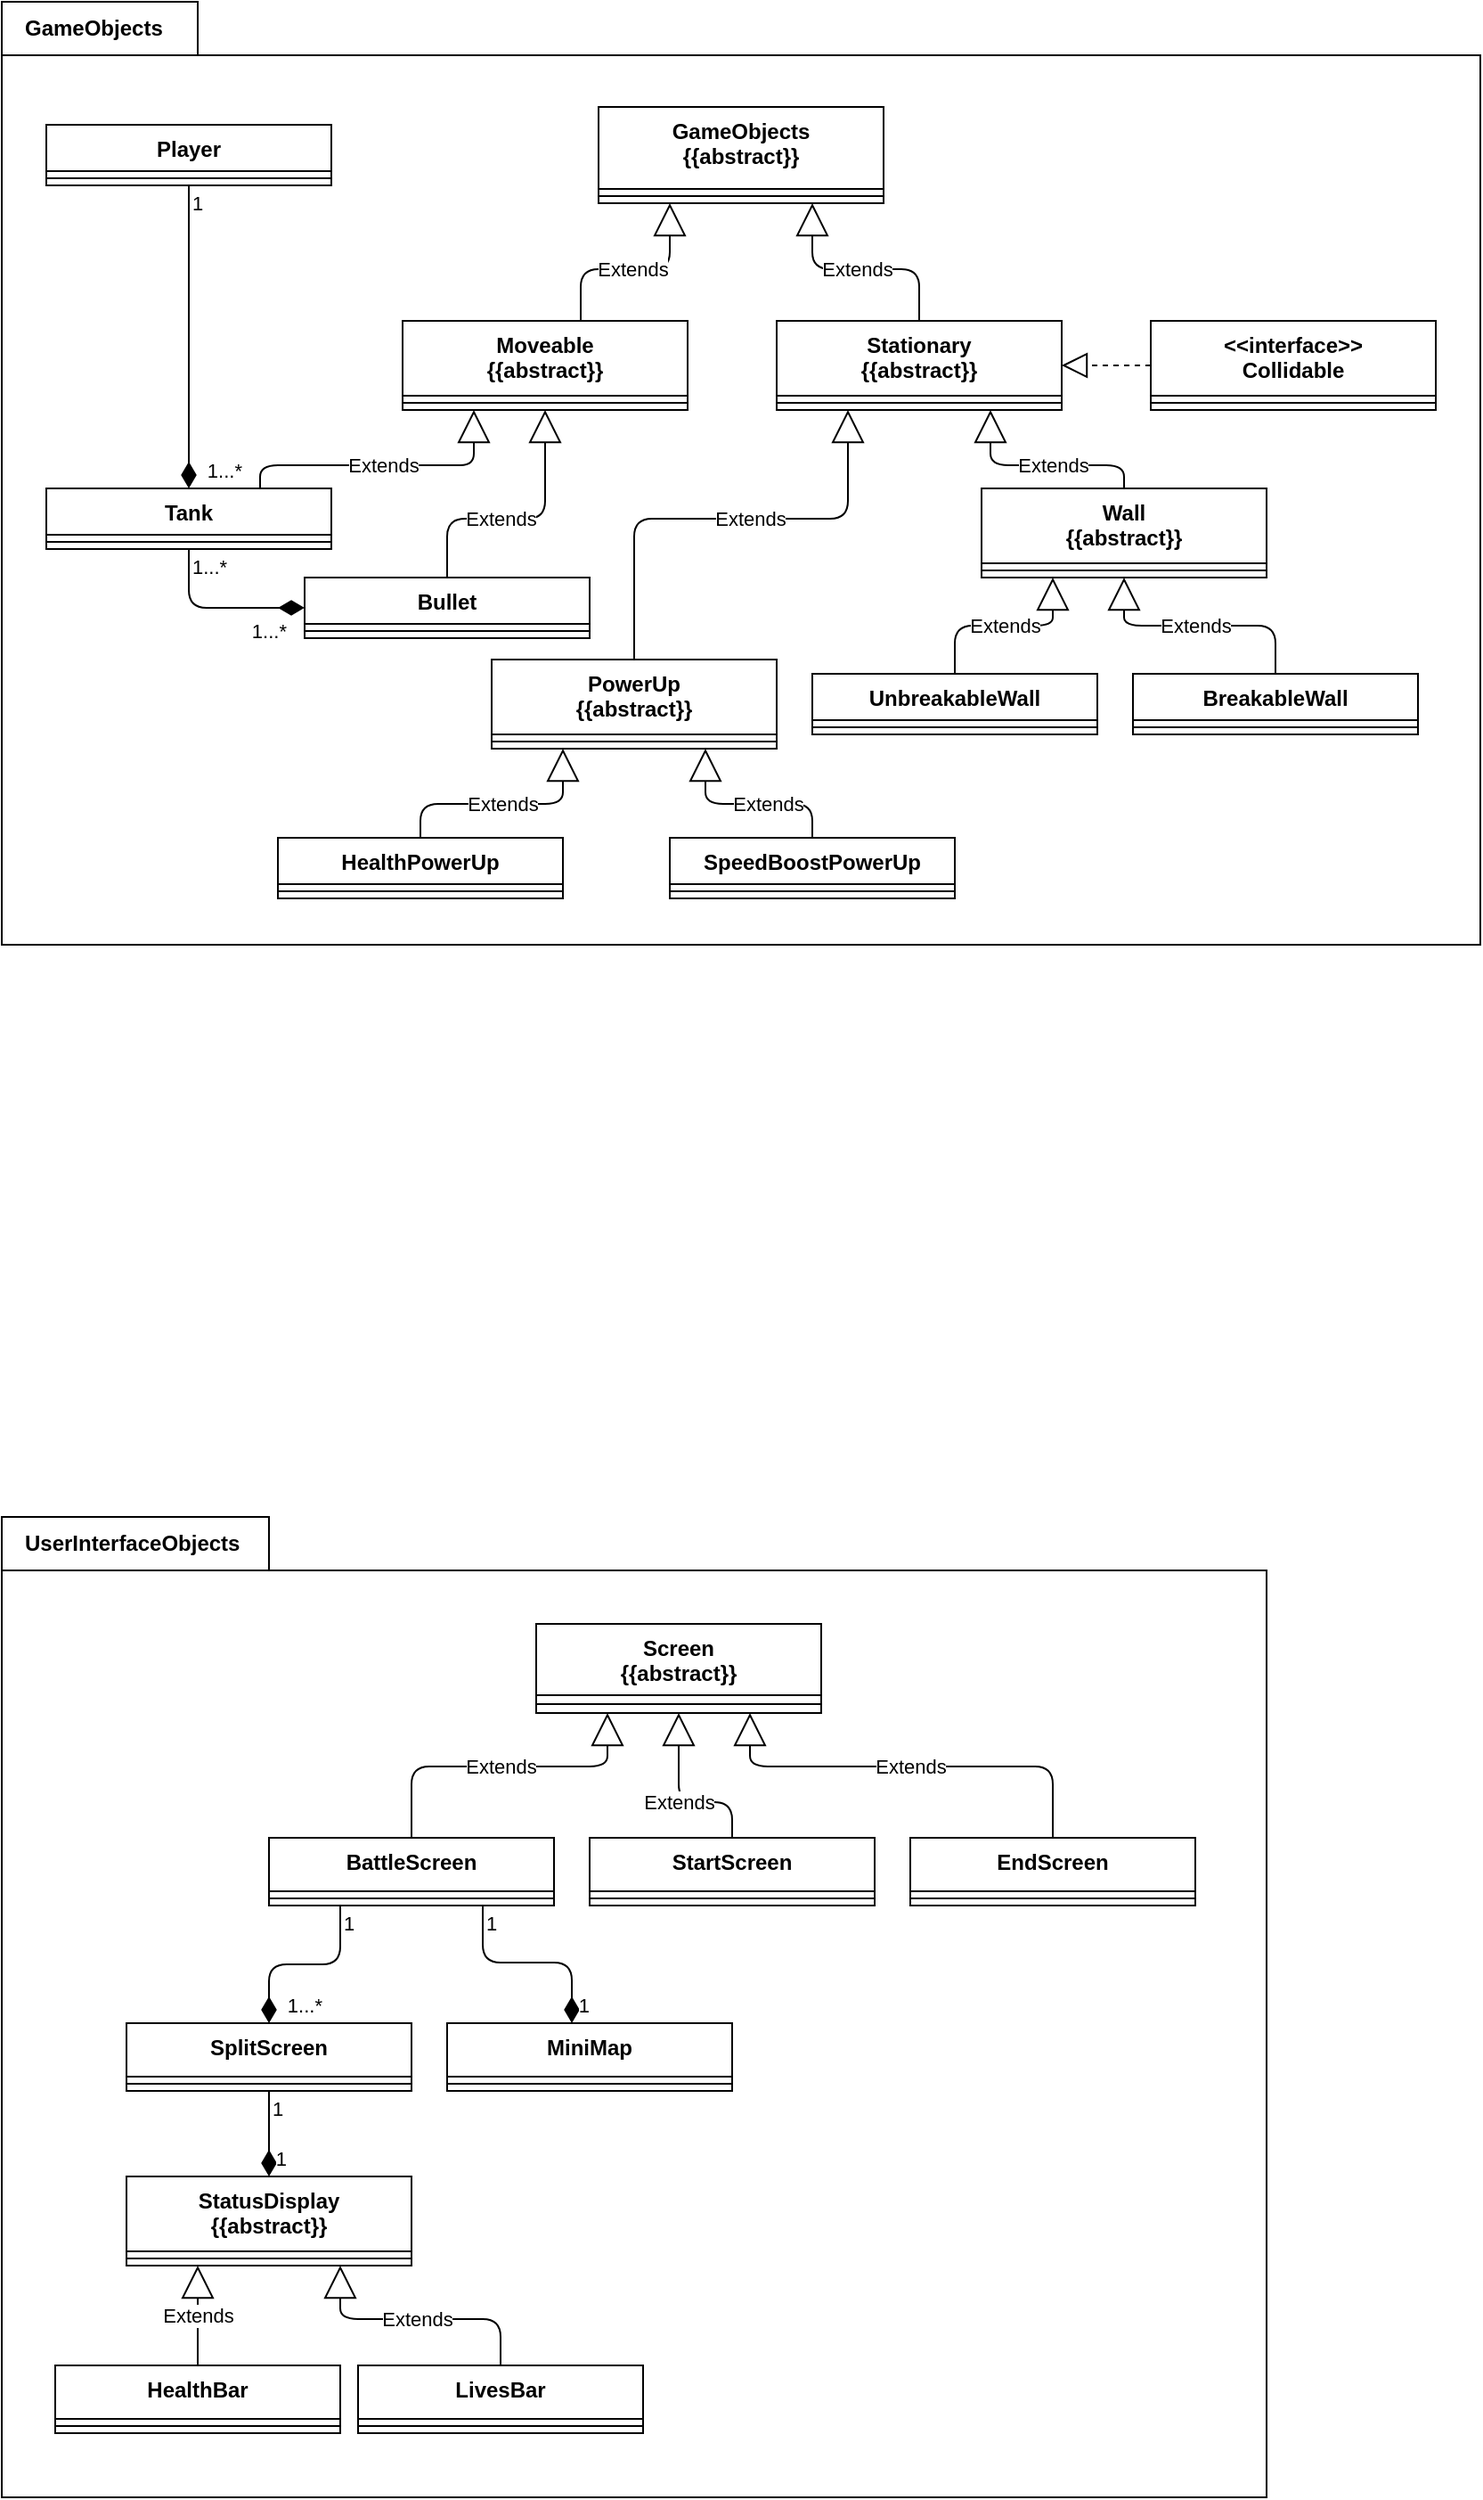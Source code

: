 <mxfile version="13.4.0" type="google"><diagram id="C5RBs43oDa-KdzZeNtuy" name="Page-1"><mxGraphModel dx="2062" dy="1123" grid="1" gridSize="10" guides="1" tooltips="1" connect="1" arrows="1" fold="1" page="1" pageScale="1" pageWidth="1100" pageHeight="850" math="0" shadow="0"><root><mxCell id="WIyWlLk6GJQsqaUBKTNV-0"/><mxCell id="WIyWlLk6GJQsqaUBKTNV-1" parent="WIyWlLk6GJQsqaUBKTNV-0"/><mxCell id="h7agMm9CFZr2KENnujg--65" value="GameObjects" style="shape=folder;fontStyle=1;spacingTop=1;tabWidth=110;tabHeight=30;tabPosition=left;html=1;align=left;verticalAlign=top;labelPosition=center;verticalLabelPosition=middle;spacing=2;spacingLeft=11;" parent="WIyWlLk6GJQsqaUBKTNV-1" vertex="1"><mxGeometry x="20" y="20" width="830" height="529" as="geometry"/></mxCell><mxCell id="h7agMm9CFZr2KENnujg--41" value="Extends" style="endArrow=block;endSize=16;endFill=0;html=1;entryX=0.75;entryY=1;entryDx=0;entryDy=0;exitX=0.5;exitY=0;exitDx=0;exitDy=0;" parent="WIyWlLk6GJQsqaUBKTNV-1" source="h7agMm9CFZr2KENnujg--34" target="h7agMm9CFZr2KENnujg--24" edge="1"><mxGeometry x="0.016" width="160" relative="1" as="geometry"><mxPoint x="505" y="179" as="sourcePoint"/><mxPoint x="665" y="179" as="targetPoint"/><Array as="points"><mxPoint x="535" y="170"/><mxPoint x="475" y="170"/></Array><mxPoint as="offset"/></mxGeometry></mxCell><mxCell id="h7agMm9CFZr2KENnujg--42" value="Extends" style="endArrow=block;endSize=16;endFill=0;html=1;entryX=0.25;entryY=1;entryDx=0;entryDy=0;exitX=0.75;exitY=0;exitDx=0;exitDy=0;" parent="WIyWlLk6GJQsqaUBKTNV-1" source="h7agMm9CFZr2KENnujg--0" target="h7agMm9CFZr2KENnujg--32" edge="1"><mxGeometry width="160" relative="1" as="geometry"><mxPoint x="175" y="309" as="sourcePoint"/><mxPoint x="335" y="309" as="targetPoint"/><Array as="points"><mxPoint x="165" y="280"/><mxPoint x="260" y="280"/><mxPoint x="285" y="280"/></Array></mxGeometry></mxCell><mxCell id="h7agMm9CFZr2KENnujg--43" value="Extends" style="endArrow=block;endSize=16;endFill=0;html=1;exitX=0.5;exitY=0;exitDx=0;exitDy=0;entryX=0.5;entryY=1;entryDx=0;entryDy=0;" parent="WIyWlLk6GJQsqaUBKTNV-1" source="h7agMm9CFZr2KENnujg--4" target="h7agMm9CFZr2KENnujg--32" edge="1"><mxGeometry x="-0.154" width="160" relative="1" as="geometry"><mxPoint x="305" y="529" as="sourcePoint"/><mxPoint x="465" y="529" as="targetPoint"/><Array as="points"><mxPoint x="270" y="310"/><mxPoint x="325" y="310"/></Array><mxPoint as="offset"/></mxGeometry></mxCell><mxCell id="h7agMm9CFZr2KENnujg--52" value="Extends" style="endArrow=block;endSize=16;endFill=0;html=1;exitX=0.5;exitY=0;exitDx=0;exitDy=0;entryX=0.25;entryY=1;entryDx=0;entryDy=0;" parent="WIyWlLk6GJQsqaUBKTNV-1" source="h7agMm9CFZr2KENnujg--48" target="h7agMm9CFZr2KENnujg--34" edge="1"><mxGeometry x="0.108" width="160" relative="1" as="geometry"><mxPoint x="345" y="479" as="sourcePoint"/><mxPoint x="505" y="479" as="targetPoint"/><Array as="points"><mxPoint x="375" y="310"/><mxPoint x="495" y="310"/></Array><mxPoint as="offset"/></mxGeometry></mxCell><mxCell id="h7agMm9CFZr2KENnujg--53" value="Extends" style="endArrow=block;endSize=16;endFill=0;html=1;exitX=0.5;exitY=0;exitDx=0;exitDy=0;entryX=0.75;entryY=1;entryDx=0;entryDy=0;" parent="WIyWlLk6GJQsqaUBKTNV-1" source="h7agMm9CFZr2KENnujg--50" target="h7agMm9CFZr2KENnujg--34" edge="1"><mxGeometry x="-0.109" width="160" relative="1" as="geometry"><mxPoint x="505" y="299" as="sourcePoint"/><mxPoint x="515" y="239" as="targetPoint"/><Array as="points"><mxPoint x="650" y="280"/><mxPoint x="610" y="280"/><mxPoint x="575" y="280"/></Array><mxPoint as="offset"/></mxGeometry></mxCell><mxCell id="h7agMm9CFZr2KENnujg--54" value="Extends" style="endArrow=block;endSize=16;endFill=0;html=1;exitX=0.5;exitY=0;exitDx=0;exitDy=0;entryX=0.25;entryY=1;entryDx=0;entryDy=0;" parent="WIyWlLk6GJQsqaUBKTNV-1" source="h7agMm9CFZr2KENnujg--8" target="h7agMm9CFZr2KENnujg--50" edge="1"><mxGeometry width="160" relative="1" as="geometry"><mxPoint x="505" y="299" as="sourcePoint"/><mxPoint x="515" y="239" as="targetPoint"/><Array as="points"><mxPoint x="555" y="370"/><mxPoint x="610" y="370"/></Array></mxGeometry></mxCell><mxCell id="h7agMm9CFZr2KENnujg--55" value="Extends" style="endArrow=block;endSize=16;endFill=0;html=1;exitX=0.5;exitY=0;exitDx=0;exitDy=0;entryX=0.5;entryY=1;entryDx=0;entryDy=0;" parent="WIyWlLk6GJQsqaUBKTNV-1" source="h7agMm9CFZr2KENnujg--12" target="h7agMm9CFZr2KENnujg--50" edge="1"><mxGeometry x="0.036" width="160" relative="1" as="geometry"><mxPoint x="515" y="309" as="sourcePoint"/><mxPoint x="525" y="249" as="targetPoint"/><Array as="points"><mxPoint x="735" y="370"/><mxPoint x="650" y="370"/></Array><mxPoint as="offset"/></mxGeometry></mxCell><mxCell id="h7agMm9CFZr2KENnujg--56" value="Extends" style="endArrow=block;endSize=16;endFill=0;html=1;exitX=0.5;exitY=0;exitDx=0;exitDy=0;entryX=0.25;entryY=1;entryDx=0;entryDy=0;" parent="WIyWlLk6GJQsqaUBKTNV-1" source="h7agMm9CFZr2KENnujg--16" target="h7agMm9CFZr2KENnujg--48" edge="1"><mxGeometry width="160" relative="1" as="geometry"><mxPoint x="525" y="319" as="sourcePoint"/><mxPoint x="535" y="259" as="targetPoint"/><Array as="points"><mxPoint x="255" y="470"/><mxPoint x="335" y="470"/></Array></mxGeometry></mxCell><mxCell id="h7agMm9CFZr2KENnujg--57" value="Extends" style="endArrow=block;endSize=16;endFill=0;html=1;exitX=0.5;exitY=0;exitDx=0;exitDy=0;entryX=0.75;entryY=1;entryDx=0;entryDy=0;" parent="WIyWlLk6GJQsqaUBKTNV-1" source="h7agMm9CFZr2KENnujg--20" target="h7agMm9CFZr2KENnujg--48" edge="1"><mxGeometry x="-0.2" width="160" relative="1" as="geometry"><mxPoint x="535" y="329" as="sourcePoint"/><mxPoint x="545" y="269" as="targetPoint"/><Array as="points"><mxPoint x="475" y="470"/><mxPoint x="415" y="470"/></Array><mxPoint as="offset"/></mxGeometry></mxCell><mxCell id="h7agMm9CFZr2KENnujg--61" value="" style="endArrow=block;dashed=1;endFill=0;endSize=12;html=1;exitX=0;exitY=0.5;exitDx=0;exitDy=0;entryX=1;entryY=0.5;entryDx=0;entryDy=0;" parent="WIyWlLk6GJQsqaUBKTNV-1" source="h7agMm9CFZr2KENnujg--28" target="h7agMm9CFZr2KENnujg--34" edge="1"><mxGeometry width="160" relative="1" as="geometry"><mxPoint x="175" y="359" as="sourcePoint"/><mxPoint x="335" y="359" as="targetPoint"/></mxGeometry></mxCell><mxCell id="h7agMm9CFZr2KENnujg--129" value="" style="endArrow=diamondThin;html=1;endSize=12;startSize=14;startFill=0;edgeStyle=orthogonalEdgeStyle;entryX=0.5;entryY=0;entryDx=0;entryDy=0;exitX=0.5;exitY=1;exitDx=0;exitDy=0;" parent="WIyWlLk6GJQsqaUBKTNV-1" source="h7agMm9CFZr2KENnujg--121" target="h7agMm9CFZr2KENnujg--0" edge="1"><mxGeometry relative="1" as="geometry"><mxPoint x="-115" y="199" as="sourcePoint"/><mxPoint x="45" y="199" as="targetPoint"/></mxGeometry></mxCell><mxCell id="h7agMm9CFZr2KENnujg--130" value="1" style="edgeLabel;resizable=0;html=1;align=left;verticalAlign=top;" parent="h7agMm9CFZr2KENnujg--129" connectable="0" vertex="1"><mxGeometry x="-1" relative="1" as="geometry"><mxPoint y="-3" as="offset"/></mxGeometry></mxCell><mxCell id="h7agMm9CFZr2KENnujg--131" value="1...*" style="edgeLabel;resizable=0;html=1;align=right;verticalAlign=top;" parent="h7agMm9CFZr2KENnujg--129" connectable="0" vertex="1"><mxGeometry x="1" relative="1" as="geometry"><mxPoint x="30" y="-23" as="offset"/></mxGeometry></mxCell><mxCell id="h7agMm9CFZr2KENnujg--24" value="GameObjects&#10;{{abstract}}" style="swimlane;fontStyle=1;align=center;verticalAlign=top;childLayout=stackLayout;horizontal=1;startSize=46;horizontalStack=0;resizeParent=1;resizeParentMax=0;resizeLast=0;collapsible=1;marginBottom=0;" parent="WIyWlLk6GJQsqaUBKTNV-1" vertex="1"><mxGeometry x="355" y="79" width="160" height="54" as="geometry"><mxRectangle x="530" y="80" width="110" height="30" as="alternateBounds"/></mxGeometry></mxCell><mxCell id="h7agMm9CFZr2KENnujg--26" value="" style="line;strokeWidth=1;fillColor=none;align=left;verticalAlign=middle;spacingTop=-1;spacingLeft=3;spacingRight=3;rotatable=0;labelPosition=right;points=[];portConstraint=eastwest;" parent="h7agMm9CFZr2KENnujg--24" vertex="1"><mxGeometry y="46" width="160" height="8" as="geometry"/></mxCell><mxCell id="h7agMm9CFZr2KENnujg--8" value="UnbreakableWall" style="swimlane;fontStyle=1;align=center;verticalAlign=top;childLayout=stackLayout;horizontal=1;startSize=26;horizontalStack=0;resizeParent=1;resizeParentMax=0;resizeLast=0;collapsible=1;marginBottom=0;" parent="WIyWlLk6GJQsqaUBKTNV-1" vertex="1"><mxGeometry x="475" y="397" width="160" height="34" as="geometry"/></mxCell><mxCell id="h7agMm9CFZr2KENnujg--10" value="" style="line;strokeWidth=1;fillColor=none;align=left;verticalAlign=middle;spacingTop=-1;spacingLeft=3;spacingRight=3;rotatable=0;labelPosition=right;points=[];portConstraint=eastwest;" parent="h7agMm9CFZr2KENnujg--8" vertex="1"><mxGeometry y="26" width="160" height="8" as="geometry"/></mxCell><mxCell id="h7agMm9CFZr2KENnujg--12" value="BreakableWall" style="swimlane;fontStyle=1;align=center;verticalAlign=top;childLayout=stackLayout;horizontal=1;startSize=26;horizontalStack=0;resizeParent=1;resizeParentMax=0;resizeLast=0;collapsible=1;marginBottom=0;" parent="WIyWlLk6GJQsqaUBKTNV-1" vertex="1"><mxGeometry x="655" y="397" width="160" height="34" as="geometry"/></mxCell><mxCell id="h7agMm9CFZr2KENnujg--14" value="" style="line;strokeWidth=1;fillColor=none;align=left;verticalAlign=middle;spacingTop=-1;spacingLeft=3;spacingRight=3;rotatable=0;labelPosition=right;points=[];portConstraint=eastwest;" parent="h7agMm9CFZr2KENnujg--12" vertex="1"><mxGeometry y="26" width="160" height="8" as="geometry"/></mxCell><mxCell id="h7agMm9CFZr2KENnujg--34" value="Stationary&#10;{{abstract}}" style="swimlane;fontStyle=1;align=center;verticalAlign=top;childLayout=stackLayout;horizontal=1;startSize=42;horizontalStack=0;resizeParent=1;resizeParentMax=0;resizeLast=0;collapsible=1;marginBottom=0;" parent="WIyWlLk6GJQsqaUBKTNV-1" vertex="1"><mxGeometry x="455" y="199" width="160" height="50" as="geometry"/></mxCell><mxCell id="h7agMm9CFZr2KENnujg--35" value="" style="line;strokeWidth=1;fillColor=none;align=left;verticalAlign=middle;spacingTop=-1;spacingLeft=3;spacingRight=3;rotatable=0;labelPosition=right;points=[];portConstraint=eastwest;" parent="h7agMm9CFZr2KENnujg--34" vertex="1"><mxGeometry y="42" width="160" height="8" as="geometry"/></mxCell><mxCell id="h7agMm9CFZr2KENnujg--16" value="HealthPowerUp" style="swimlane;fontStyle=1;align=center;verticalAlign=top;childLayout=stackLayout;horizontal=1;startSize=26;horizontalStack=0;resizeParent=1;resizeParentMax=0;resizeLast=0;collapsible=1;marginBottom=0;" parent="WIyWlLk6GJQsqaUBKTNV-1" vertex="1"><mxGeometry x="175" y="489" width="160" height="34" as="geometry"/></mxCell><mxCell id="h7agMm9CFZr2KENnujg--18" value="" style="line;strokeWidth=1;fillColor=none;align=left;verticalAlign=middle;spacingTop=-1;spacingLeft=3;spacingRight=3;rotatable=0;labelPosition=right;points=[];portConstraint=eastwest;" parent="h7agMm9CFZr2KENnujg--16" vertex="1"><mxGeometry y="26" width="160" height="8" as="geometry"/></mxCell><mxCell id="h7agMm9CFZr2KENnujg--32" value="Moveable&#10;{{abstract}}" style="swimlane;fontStyle=1;align=center;verticalAlign=top;childLayout=stackLayout;horizontal=1;startSize=42;horizontalStack=0;resizeParent=1;resizeParentMax=0;resizeLast=0;collapsible=1;marginBottom=0;" parent="WIyWlLk6GJQsqaUBKTNV-1" vertex="1"><mxGeometry x="245" y="199" width="160" height="50" as="geometry"/></mxCell><mxCell id="h7agMm9CFZr2KENnujg--40" value="Extends" style="endArrow=block;endSize=16;endFill=0;html=1;entryX=0.25;entryY=1;entryDx=0;entryDy=0;" parent="h7agMm9CFZr2KENnujg--32" target="h7agMm9CFZr2KENnujg--24" edge="1"><mxGeometry width="160" relative="1" as="geometry"><mxPoint x="100" as="sourcePoint"/><mxPoint x="260" as="targetPoint"/><Array as="points"><mxPoint x="100" y="-29"/><mxPoint x="150" y="-29"/></Array></mxGeometry></mxCell><mxCell id="h7agMm9CFZr2KENnujg--33" value="" style="line;strokeWidth=1;fillColor=none;align=left;verticalAlign=middle;spacingTop=-1;spacingLeft=3;spacingRight=3;rotatable=0;labelPosition=right;points=[];portConstraint=eastwest;" parent="h7agMm9CFZr2KENnujg--32" vertex="1"><mxGeometry y="42" width="160" height="8" as="geometry"/></mxCell><mxCell id="h7agMm9CFZr2KENnujg--28" value="&lt;&lt;interface&gt;&gt;&#10;Collidable" style="swimlane;fontStyle=1;align=center;verticalAlign=top;childLayout=stackLayout;horizontal=1;startSize=42;horizontalStack=0;resizeParent=1;resizeParentMax=0;resizeLast=0;collapsible=1;marginBottom=0;" parent="WIyWlLk6GJQsqaUBKTNV-1" vertex="1"><mxGeometry x="665" y="199" width="160" height="50" as="geometry"/></mxCell><mxCell id="h7agMm9CFZr2KENnujg--30" value="" style="line;strokeWidth=1;fillColor=none;align=left;verticalAlign=middle;spacingTop=-1;spacingLeft=3;spacingRight=3;rotatable=0;labelPosition=right;points=[];portConstraint=eastwest;" parent="h7agMm9CFZr2KENnujg--28" vertex="1"><mxGeometry y="42" width="160" height="8" as="geometry"/></mxCell><mxCell id="h7agMm9CFZr2KENnujg--121" value="Player" style="swimlane;fontStyle=1;align=center;verticalAlign=top;childLayout=stackLayout;horizontal=1;startSize=26;horizontalStack=0;resizeParent=1;resizeParentMax=0;resizeLast=0;collapsible=1;marginBottom=0;" parent="WIyWlLk6GJQsqaUBKTNV-1" vertex="1"><mxGeometry x="45" y="89" width="160" height="34" as="geometry"/></mxCell><mxCell id="h7agMm9CFZr2KENnujg--122" value="" style="line;strokeWidth=1;fillColor=none;align=left;verticalAlign=middle;spacingTop=-1;spacingLeft=3;spacingRight=3;rotatable=0;labelPosition=right;points=[];portConstraint=eastwest;" parent="h7agMm9CFZr2KENnujg--121" vertex="1"><mxGeometry y="26" width="160" height="8" as="geometry"/></mxCell><mxCell id="h7agMm9CFZr2KENnujg--0" value="Tank" style="swimlane;fontStyle=1;align=center;verticalAlign=top;childLayout=stackLayout;horizontal=1;startSize=26;horizontalStack=0;resizeParent=1;resizeParentMax=0;resizeLast=0;collapsible=1;marginBottom=0;" parent="WIyWlLk6GJQsqaUBKTNV-1" vertex="1"><mxGeometry x="45" y="293" width="160" height="34" as="geometry"/></mxCell><mxCell id="h7agMm9CFZr2KENnujg--2" value="" style="line;strokeWidth=1;fillColor=none;align=left;verticalAlign=middle;spacingTop=-1;spacingLeft=3;spacingRight=3;rotatable=0;labelPosition=right;points=[];portConstraint=eastwest;" parent="h7agMm9CFZr2KENnujg--0" vertex="1"><mxGeometry y="26" width="160" height="8" as="geometry"/></mxCell><mxCell id="h7agMm9CFZr2KENnujg--4" value="Bullet" style="swimlane;fontStyle=1;align=center;verticalAlign=top;childLayout=stackLayout;horizontal=1;startSize=26;horizontalStack=0;resizeParent=1;resizeParentMax=0;resizeLast=0;collapsible=1;marginBottom=0;" parent="WIyWlLk6GJQsqaUBKTNV-1" vertex="1"><mxGeometry x="190" y="343" width="160" height="34" as="geometry"/></mxCell><mxCell id="h7agMm9CFZr2KENnujg--6" value="" style="line;strokeWidth=1;fillColor=none;align=left;verticalAlign=middle;spacingTop=-1;spacingLeft=3;spacingRight=3;rotatable=0;labelPosition=right;points=[];portConstraint=eastwest;" parent="h7agMm9CFZr2KENnujg--4" vertex="1"><mxGeometry y="26" width="160" height="8" as="geometry"/></mxCell><mxCell id="h7agMm9CFZr2KENnujg--20" value="SpeedBoostPowerUp" style="swimlane;fontStyle=1;align=center;verticalAlign=top;childLayout=stackLayout;horizontal=1;startSize=26;horizontalStack=0;resizeParent=1;resizeParentMax=0;resizeLast=0;collapsible=1;marginBottom=0;" parent="WIyWlLk6GJQsqaUBKTNV-1" vertex="1"><mxGeometry x="395" y="489" width="160" height="34" as="geometry"/></mxCell><mxCell id="h7agMm9CFZr2KENnujg--22" value="" style="line;strokeWidth=1;fillColor=none;align=left;verticalAlign=middle;spacingTop=-1;spacingLeft=3;spacingRight=3;rotatable=0;labelPosition=right;points=[];portConstraint=eastwest;" parent="h7agMm9CFZr2KENnujg--20" vertex="1"><mxGeometry y="26" width="160" height="8" as="geometry"/></mxCell><mxCell id="h7agMm9CFZr2KENnujg--48" value="PowerUp&#10;{{abstract}}" style="swimlane;fontStyle=1;align=center;verticalAlign=top;childLayout=stackLayout;horizontal=1;startSize=42;horizontalStack=0;resizeParent=1;resizeParentMax=0;resizeLast=0;collapsible=1;marginBottom=0;" parent="WIyWlLk6GJQsqaUBKTNV-1" vertex="1"><mxGeometry x="295" y="389" width="160" height="50" as="geometry"/></mxCell><mxCell id="h7agMm9CFZr2KENnujg--49" value="" style="line;strokeWidth=1;fillColor=none;align=left;verticalAlign=middle;spacingTop=-1;spacingLeft=3;spacingRight=3;rotatable=0;labelPosition=right;points=[];portConstraint=eastwest;" parent="h7agMm9CFZr2KENnujg--48" vertex="1"><mxGeometry y="42" width="160" height="8" as="geometry"/></mxCell><mxCell id="h7agMm9CFZr2KENnujg--50" value="Wall&#10;{{abstract}}" style="swimlane;fontStyle=1;align=center;verticalAlign=top;childLayout=stackLayout;horizontal=1;startSize=42;horizontalStack=0;resizeParent=1;resizeParentMax=0;resizeLast=0;collapsible=1;marginBottom=0;" parent="WIyWlLk6GJQsqaUBKTNV-1" vertex="1"><mxGeometry x="570" y="293" width="160" height="50" as="geometry"/></mxCell><mxCell id="h7agMm9CFZr2KENnujg--51" value="" style="line;strokeWidth=1;fillColor=none;align=left;verticalAlign=middle;spacingTop=-1;spacingLeft=3;spacingRight=3;rotatable=0;labelPosition=right;points=[];portConstraint=eastwest;" parent="h7agMm9CFZr2KENnujg--50" vertex="1"><mxGeometry y="42" width="160" height="8" as="geometry"/></mxCell><mxCell id="h7agMm9CFZr2KENnujg--141" value="" style="group" parent="WIyWlLk6GJQsqaUBKTNV-1" vertex="1" connectable="0"><mxGeometry x="20" y="870" width="710" height="550" as="geometry"/></mxCell><mxCell id="h7agMm9CFZr2KENnujg--70" value="UserInterfaceObjects" style="shape=folder;fontStyle=1;spacingTop=1;tabWidth=150;tabHeight=30;tabPosition=left;html=1;align=left;verticalAlign=top;labelPosition=center;verticalLabelPosition=middle;spacing=2;spacingLeft=11;" parent="h7agMm9CFZr2KENnujg--141" vertex="1"><mxGeometry width="710" height="550" as="geometry"/></mxCell><mxCell id="h7agMm9CFZr2KENnujg--105" value="BattleScreen" style="swimlane;fontStyle=1;align=center;verticalAlign=top;childLayout=stackLayout;horizontal=1;startSize=30;horizontalStack=0;resizeParent=1;resizeParentMax=0;resizeLast=0;collapsible=1;marginBottom=0;" parent="h7agMm9CFZr2KENnujg--141" vertex="1"><mxGeometry x="150" y="180" width="160" height="38" as="geometry"><mxRectangle x="530" y="80" width="110" height="30" as="alternateBounds"/></mxGeometry></mxCell><mxCell id="h7agMm9CFZr2KENnujg--106" value="" style="line;strokeWidth=1;fillColor=none;align=left;verticalAlign=middle;spacingTop=-1;spacingLeft=3;spacingRight=3;rotatable=0;labelPosition=right;points=[];portConstraint=eastwest;" parent="h7agMm9CFZr2KENnujg--105" vertex="1"><mxGeometry y="30" width="160" height="8" as="geometry"/></mxCell><mxCell id="h7agMm9CFZr2KENnujg--114" value="Extends" style="endArrow=block;endSize=16;endFill=0;html=1;exitX=0.5;exitY=0;exitDx=0;exitDy=0;entryX=0.25;entryY=1;entryDx=0;entryDy=0;" parent="h7agMm9CFZr2KENnujg--141" source="h7agMm9CFZr2KENnujg--105" target="h7agMm9CFZr2KENnujg--85" edge="1"><mxGeometry width="160" relative="1" as="geometry"><mxPoint x="190" y="150" as="sourcePoint"/><mxPoint x="350" y="150" as="targetPoint"/><Array as="points"><mxPoint x="230" y="140"/><mxPoint x="290" y="140"/><mxPoint x="340" y="140"/></Array></mxGeometry></mxCell><mxCell id="h7agMm9CFZr2KENnujg--85" value="Screen&#10;{{abstract}}" style="swimlane;fontStyle=1;align=center;verticalAlign=top;childLayout=stackLayout;horizontal=1;startSize=40;horizontalStack=0;resizeParent=1;resizeParentMax=0;resizeLast=0;collapsible=1;marginBottom=0;" parent="h7agMm9CFZr2KENnujg--141" vertex="1"><mxGeometry x="300" y="60" width="160" height="50" as="geometry"><mxRectangle x="530" y="80" width="110" height="30" as="alternateBounds"/></mxGeometry></mxCell><mxCell id="h7agMm9CFZr2KENnujg--86" value="" style="line;strokeWidth=1;fillColor=none;align=left;verticalAlign=middle;spacingTop=-1;spacingLeft=3;spacingRight=3;rotatable=0;labelPosition=right;points=[];portConstraint=eastwest;" parent="h7agMm9CFZr2KENnujg--85" vertex="1"><mxGeometry y="40" width="160" height="10" as="geometry"/></mxCell><mxCell id="h7agMm9CFZr2KENnujg--119" value="Extends" style="endArrow=block;endSize=16;endFill=0;html=1;exitX=0.5;exitY=0;exitDx=0;exitDy=0;entryX=0.5;entryY=1;entryDx=0;entryDy=0;" parent="h7agMm9CFZr2KENnujg--141" source="h7agMm9CFZr2KENnujg--115" target="h7agMm9CFZr2KENnujg--85" edge="1"><mxGeometry width="160" relative="1" as="geometry"><mxPoint x="240" y="190" as="sourcePoint"/><mxPoint x="390" y="120" as="targetPoint"/><Array as="points"><mxPoint x="410" y="160"/><mxPoint x="380" y="160"/></Array></mxGeometry></mxCell><mxCell id="h7agMm9CFZr2KENnujg--120" value="Extends" style="endArrow=block;endSize=16;endFill=0;html=1;exitX=0.5;exitY=0;exitDx=0;exitDy=0;entryX=0.75;entryY=1;entryDx=0;entryDy=0;" parent="h7agMm9CFZr2KENnujg--141" source="h7agMm9CFZr2KENnujg--117" target="h7agMm9CFZr2KENnujg--85" edge="1"><mxGeometry width="160" relative="1" as="geometry"><mxPoint x="250" y="200" as="sourcePoint"/><mxPoint x="400" y="130" as="targetPoint"/><Array as="points"><mxPoint x="590" y="140"/><mxPoint x="420" y="140"/></Array></mxGeometry></mxCell><mxCell id="h7agMm9CFZr2KENnujg--91" value="HealthBar" style="swimlane;fontStyle=1;align=center;verticalAlign=top;childLayout=stackLayout;horizontal=1;startSize=30;horizontalStack=0;resizeParent=1;resizeParentMax=0;resizeLast=0;collapsible=1;marginBottom=0;" parent="h7agMm9CFZr2KENnujg--141" vertex="1"><mxGeometry x="30" y="476" width="160" height="38" as="geometry"><mxRectangle x="530" y="80" width="110" height="30" as="alternateBounds"/></mxGeometry></mxCell><mxCell id="h7agMm9CFZr2KENnujg--92" value="" style="line;strokeWidth=1;fillColor=none;align=left;verticalAlign=middle;spacingTop=-1;spacingLeft=3;spacingRight=3;rotatable=0;labelPosition=right;points=[];portConstraint=eastwest;" parent="h7agMm9CFZr2KENnujg--91" vertex="1"><mxGeometry y="30" width="160" height="8" as="geometry"/></mxCell><mxCell id="h7agMm9CFZr2KENnujg--93" value="LivesBar" style="swimlane;fontStyle=1;align=center;verticalAlign=top;childLayout=stackLayout;horizontal=1;startSize=30;horizontalStack=0;resizeParent=1;resizeParentMax=0;resizeLast=0;collapsible=1;marginBottom=0;" parent="h7agMm9CFZr2KENnujg--141" vertex="1"><mxGeometry x="200" y="476" width="160" height="38" as="geometry"><mxRectangle x="530" y="80" width="110" height="30" as="alternateBounds"/></mxGeometry></mxCell><mxCell id="h7agMm9CFZr2KENnujg--94" value="" style="line;strokeWidth=1;fillColor=none;align=left;verticalAlign=middle;spacingTop=-1;spacingLeft=3;spacingRight=3;rotatable=0;labelPosition=right;points=[];portConstraint=eastwest;" parent="h7agMm9CFZr2KENnujg--93" vertex="1"><mxGeometry y="30" width="160" height="8" as="geometry"/></mxCell><mxCell id="h7agMm9CFZr2KENnujg--117" value="EndScreen" style="swimlane;fontStyle=1;align=center;verticalAlign=top;childLayout=stackLayout;horizontal=1;startSize=30;horizontalStack=0;resizeParent=1;resizeParentMax=0;resizeLast=0;collapsible=1;marginBottom=0;" parent="h7agMm9CFZr2KENnujg--141" vertex="1"><mxGeometry x="510" y="180" width="160" height="38" as="geometry"><mxRectangle x="530" y="80" width="110" height="30" as="alternateBounds"/></mxGeometry></mxCell><mxCell id="h7agMm9CFZr2KENnujg--118" value="" style="line;strokeWidth=1;fillColor=none;align=left;verticalAlign=middle;spacingTop=-1;spacingLeft=3;spacingRight=3;rotatable=0;labelPosition=right;points=[];portConstraint=eastwest;" parent="h7agMm9CFZr2KENnujg--117" vertex="1"><mxGeometry y="30" width="160" height="8" as="geometry"/></mxCell><mxCell id="h7agMm9CFZr2KENnujg--89" value="SplitScreen" style="swimlane;fontStyle=1;align=center;verticalAlign=top;childLayout=stackLayout;horizontal=1;startSize=30;horizontalStack=0;resizeParent=1;resizeParentMax=0;resizeLast=0;collapsible=1;marginBottom=0;" parent="h7agMm9CFZr2KENnujg--141" vertex="1"><mxGeometry x="70" y="284" width="160" height="38" as="geometry"><mxRectangle x="530" y="80" width="110" height="30" as="alternateBounds"/></mxGeometry></mxCell><mxCell id="h7agMm9CFZr2KENnujg--90" value="" style="line;strokeWidth=1;fillColor=none;align=left;verticalAlign=middle;spacingTop=-1;spacingLeft=3;spacingRight=3;rotatable=0;labelPosition=right;points=[];portConstraint=eastwest;" parent="h7agMm9CFZr2KENnujg--89" vertex="1"><mxGeometry y="30" width="160" height="8" as="geometry"/></mxCell><mxCell id="h7agMm9CFZr2KENnujg--132" value="" style="endArrow=diamondThin;html=1;endSize=12;startSize=14;startFill=0;edgeStyle=orthogonalEdgeStyle;exitX=0.75;exitY=1;exitDx=0;exitDy=0;" parent="h7agMm9CFZr2KENnujg--141" source="h7agMm9CFZr2KENnujg--105" target="h7agMm9CFZr2KENnujg--87" edge="1"><mxGeometry relative="1" as="geometry"><mxPoint x="519.5" y="218" as="sourcePoint"/><mxPoint x="519.5" y="388" as="targetPoint"/><Array as="points"><mxPoint x="270" y="250"/><mxPoint x="320" y="250"/></Array></mxGeometry></mxCell><mxCell id="h7agMm9CFZr2KENnujg--133" value="1" style="edgeLabel;resizable=0;html=1;align=left;verticalAlign=top;" parent="h7agMm9CFZr2KENnujg--132" connectable="0" vertex="1"><mxGeometry x="-1" relative="1" as="geometry"><mxPoint y="-3" as="offset"/></mxGeometry></mxCell><mxCell id="h7agMm9CFZr2KENnujg--134" value="1" style="edgeLabel;resizable=0;html=1;align=right;verticalAlign=top;" parent="h7agMm9CFZr2KENnujg--132" connectable="0" vertex="1"><mxGeometry x="1" relative="1" as="geometry"><mxPoint x="10" y="-23" as="offset"/></mxGeometry></mxCell><mxCell id="h7agMm9CFZr2KENnujg--135" value="" style="endArrow=diamondThin;html=1;endSize=12;startSize=14;startFill=0;edgeStyle=orthogonalEdgeStyle;exitX=0.25;exitY=1;exitDx=0;exitDy=0;entryX=0.5;entryY=0;entryDx=0;entryDy=0;" parent="h7agMm9CFZr2KENnujg--141" source="h7agMm9CFZr2KENnujg--105" target="h7agMm9CFZr2KENnujg--89" edge="1"><mxGeometry relative="1" as="geometry"><mxPoint x="280" y="228" as="sourcePoint"/><mxPoint x="330" y="340" as="targetPoint"/></mxGeometry></mxCell><mxCell id="h7agMm9CFZr2KENnujg--136" value="1" style="edgeLabel;resizable=0;html=1;align=left;verticalAlign=top;" parent="h7agMm9CFZr2KENnujg--135" connectable="0" vertex="1"><mxGeometry x="-1" relative="1" as="geometry"><mxPoint y="-3" as="offset"/></mxGeometry></mxCell><mxCell id="h7agMm9CFZr2KENnujg--137" value="1...*" style="edgeLabel;resizable=0;html=1;align=right;verticalAlign=top;" parent="h7agMm9CFZr2KENnujg--135" connectable="0" vertex="1"><mxGeometry x="1" relative="1" as="geometry"><mxPoint x="30" y="-23" as="offset"/></mxGeometry></mxCell><mxCell id="h7agMm9CFZr2KENnujg--138" value="" style="endArrow=diamondThin;html=1;endSize=12;startSize=14;startFill=0;edgeStyle=orthogonalEdgeStyle;exitX=0.5;exitY=1;exitDx=0;exitDy=0;entryX=0.5;entryY=0;entryDx=0;entryDy=0;" parent="h7agMm9CFZr2KENnujg--141" source="h7agMm9CFZr2KENnujg--89" target="h7agMm9CFZr2KENnujg--95" edge="1"><mxGeometry relative="1" as="geometry"><mxPoint x="290" y="238" as="sourcePoint"/><mxPoint x="340" y="350" as="targetPoint"/></mxGeometry></mxCell><mxCell id="h7agMm9CFZr2KENnujg--139" value="1" style="edgeLabel;resizable=0;html=1;align=left;verticalAlign=top;" parent="h7agMm9CFZr2KENnujg--138" connectable="0" vertex="1"><mxGeometry x="-1" relative="1" as="geometry"><mxPoint y="-3" as="offset"/></mxGeometry></mxCell><mxCell id="h7agMm9CFZr2KENnujg--140" value="1" style="edgeLabel;resizable=0;html=1;align=right;verticalAlign=top;" parent="h7agMm9CFZr2KENnujg--138" connectable="0" vertex="1"><mxGeometry x="1" relative="1" as="geometry"><mxPoint x="10" y="-23" as="offset"/></mxGeometry></mxCell><mxCell id="h7agMm9CFZr2KENnujg--115" value="StartScreen" style="swimlane;fontStyle=1;align=center;verticalAlign=top;childLayout=stackLayout;horizontal=1;startSize=30;horizontalStack=0;resizeParent=1;resizeParentMax=0;resizeLast=0;collapsible=1;marginBottom=0;" parent="h7agMm9CFZr2KENnujg--141" vertex="1"><mxGeometry x="330" y="180" width="160" height="38" as="geometry"><mxRectangle x="530" y="80" width="110" height="30" as="alternateBounds"/></mxGeometry></mxCell><mxCell id="h7agMm9CFZr2KENnujg--116" value="" style="line;strokeWidth=1;fillColor=none;align=left;verticalAlign=middle;spacingTop=-1;spacingLeft=3;spacingRight=3;rotatable=0;labelPosition=right;points=[];portConstraint=eastwest;" parent="h7agMm9CFZr2KENnujg--115" vertex="1"><mxGeometry y="30" width="160" height="8" as="geometry"/></mxCell><mxCell id="h7agMm9CFZr2KENnujg--87" value="MiniMap" style="swimlane;fontStyle=1;align=center;verticalAlign=top;childLayout=stackLayout;horizontal=1;startSize=30;horizontalStack=0;resizeParent=1;resizeParentMax=0;resizeLast=0;collapsible=1;marginBottom=0;" parent="h7agMm9CFZr2KENnujg--141" vertex="1"><mxGeometry x="250" y="284" width="160" height="38" as="geometry"><mxRectangle x="530" y="80" width="110" height="30" as="alternateBounds"/></mxGeometry></mxCell><mxCell id="h7agMm9CFZr2KENnujg--88" value="" style="line;strokeWidth=1;fillColor=none;align=left;verticalAlign=middle;spacingTop=-1;spacingLeft=3;spacingRight=3;rotatable=0;labelPosition=right;points=[];portConstraint=eastwest;" parent="h7agMm9CFZr2KENnujg--87" vertex="1"><mxGeometry y="30" width="160" height="8" as="geometry"/></mxCell><mxCell id="h7agMm9CFZr2KENnujg--95" value="StatusDisplay&#10;{{abstract}}" style="swimlane;fontStyle=1;align=center;verticalAlign=top;childLayout=stackLayout;horizontal=1;startSize=42;horizontalStack=0;resizeParent=1;resizeParentMax=0;resizeLast=0;collapsible=1;marginBottom=0;" parent="h7agMm9CFZr2KENnujg--141" vertex="1"><mxGeometry x="70" y="370" width="160" height="50" as="geometry"/></mxCell><mxCell id="h7agMm9CFZr2KENnujg--96" value="" style="line;strokeWidth=1;fillColor=none;align=left;verticalAlign=middle;spacingTop=-1;spacingLeft=3;spacingRight=3;rotatable=0;labelPosition=right;points=[];portConstraint=eastwest;" parent="h7agMm9CFZr2KENnujg--95" vertex="1"><mxGeometry y="42" width="160" height="8" as="geometry"/></mxCell><mxCell id="h7agMm9CFZr2KENnujg--97" value="Extends" style="endArrow=block;endSize=16;endFill=0;html=1;exitX=0.5;exitY=0;exitDx=0;exitDy=0;entryX=0.25;entryY=1;entryDx=0;entryDy=0;" parent="h7agMm9CFZr2KENnujg--141" source="h7agMm9CFZr2KENnujg--91" target="h7agMm9CFZr2KENnujg--95" edge="1"><mxGeometry width="160" relative="1" as="geometry"><mxPoint x="-30" y="466" as="sourcePoint"/><mxPoint x="30" y="416" as="targetPoint"/></mxGeometry></mxCell><mxCell id="h7agMm9CFZr2KENnujg--98" value="Extends" style="endArrow=block;endSize=16;endFill=0;html=1;exitX=0.5;exitY=0;exitDx=0;exitDy=0;entryX=0.75;entryY=1;entryDx=0;entryDy=0;" parent="h7agMm9CFZr2KENnujg--141" source="h7agMm9CFZr2KENnujg--93" target="h7agMm9CFZr2KENnujg--95" edge="1"><mxGeometry width="160" relative="1" as="geometry"><mxPoint x="80" y="486" as="sourcePoint"/><mxPoint x="150" y="456" as="targetPoint"/><Array as="points"><mxPoint x="280" y="450"/><mxPoint x="190" y="450"/></Array></mxGeometry></mxCell><mxCell id="h7agMm9CFZr2KENnujg--142" value="" style="endArrow=diamondThin;html=1;endSize=12;startSize=14;startFill=0;edgeStyle=orthogonalEdgeStyle;entryX=0;entryY=0.5;entryDx=0;entryDy=0;exitX=0.5;exitY=1;exitDx=0;exitDy=0;" parent="WIyWlLk6GJQsqaUBKTNV-1" source="h7agMm9CFZr2KENnujg--0" target="h7agMm9CFZr2KENnujg--4" edge="1"><mxGeometry relative="1" as="geometry"><mxPoint x="135" y="133" as="sourcePoint"/><mxPoint x="135" y="303" as="targetPoint"/></mxGeometry></mxCell><mxCell id="h7agMm9CFZr2KENnujg--143" value="1...*" style="edgeLabel;resizable=0;html=1;align=left;verticalAlign=top;" parent="h7agMm9CFZr2KENnujg--142" connectable="0" vertex="1"><mxGeometry x="-1" relative="1" as="geometry"><mxPoint y="-3" as="offset"/></mxGeometry></mxCell><mxCell id="h7agMm9CFZr2KENnujg--144" value="1...*" style="edgeLabel;resizable=0;html=1;align=right;verticalAlign=top;" parent="h7agMm9CFZr2KENnujg--142" connectable="0" vertex="1"><mxGeometry x="1" relative="1" as="geometry"><mxPoint x="-10" as="offset"/></mxGeometry></mxCell></root></mxGraphModel></diagram></mxfile>